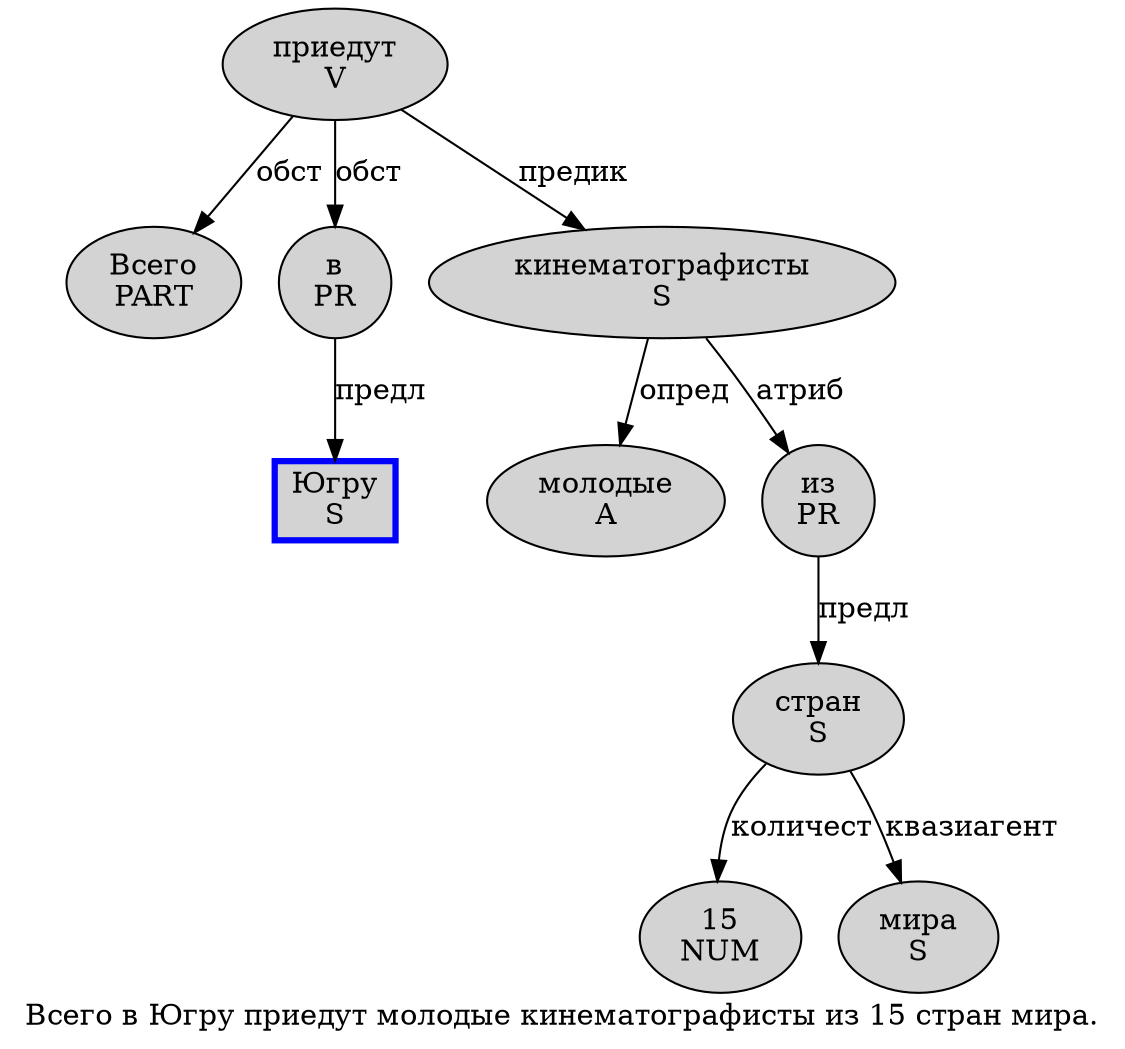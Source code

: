 digraph SENTENCE_565 {
	graph [label="Всего в Югру приедут молодые кинематографисты из 15 стран мира."]
	node [style=filled]
		0 [label="Всего
PART" color="" fillcolor=lightgray penwidth=1 shape=ellipse]
		1 [label="в
PR" color="" fillcolor=lightgray penwidth=1 shape=ellipse]
		2 [label="Югру
S" color=blue fillcolor=lightgray penwidth=3 shape=box]
		3 [label="приедут
V" color="" fillcolor=lightgray penwidth=1 shape=ellipse]
		4 [label="молодые
A" color="" fillcolor=lightgray penwidth=1 shape=ellipse]
		5 [label="кинематографисты
S" color="" fillcolor=lightgray penwidth=1 shape=ellipse]
		6 [label="из
PR" color="" fillcolor=lightgray penwidth=1 shape=ellipse]
		7 [label="15
NUM" color="" fillcolor=lightgray penwidth=1 shape=ellipse]
		8 [label="стран
S" color="" fillcolor=lightgray penwidth=1 shape=ellipse]
		9 [label="мира
S" color="" fillcolor=lightgray penwidth=1 shape=ellipse]
			6 -> 8 [label="предл"]
			3 -> 0 [label="обст"]
			3 -> 1 [label="обст"]
			3 -> 5 [label="предик"]
			5 -> 4 [label="опред"]
			5 -> 6 [label="атриб"]
			1 -> 2 [label="предл"]
			8 -> 7 [label="количест"]
			8 -> 9 [label="квазиагент"]
}